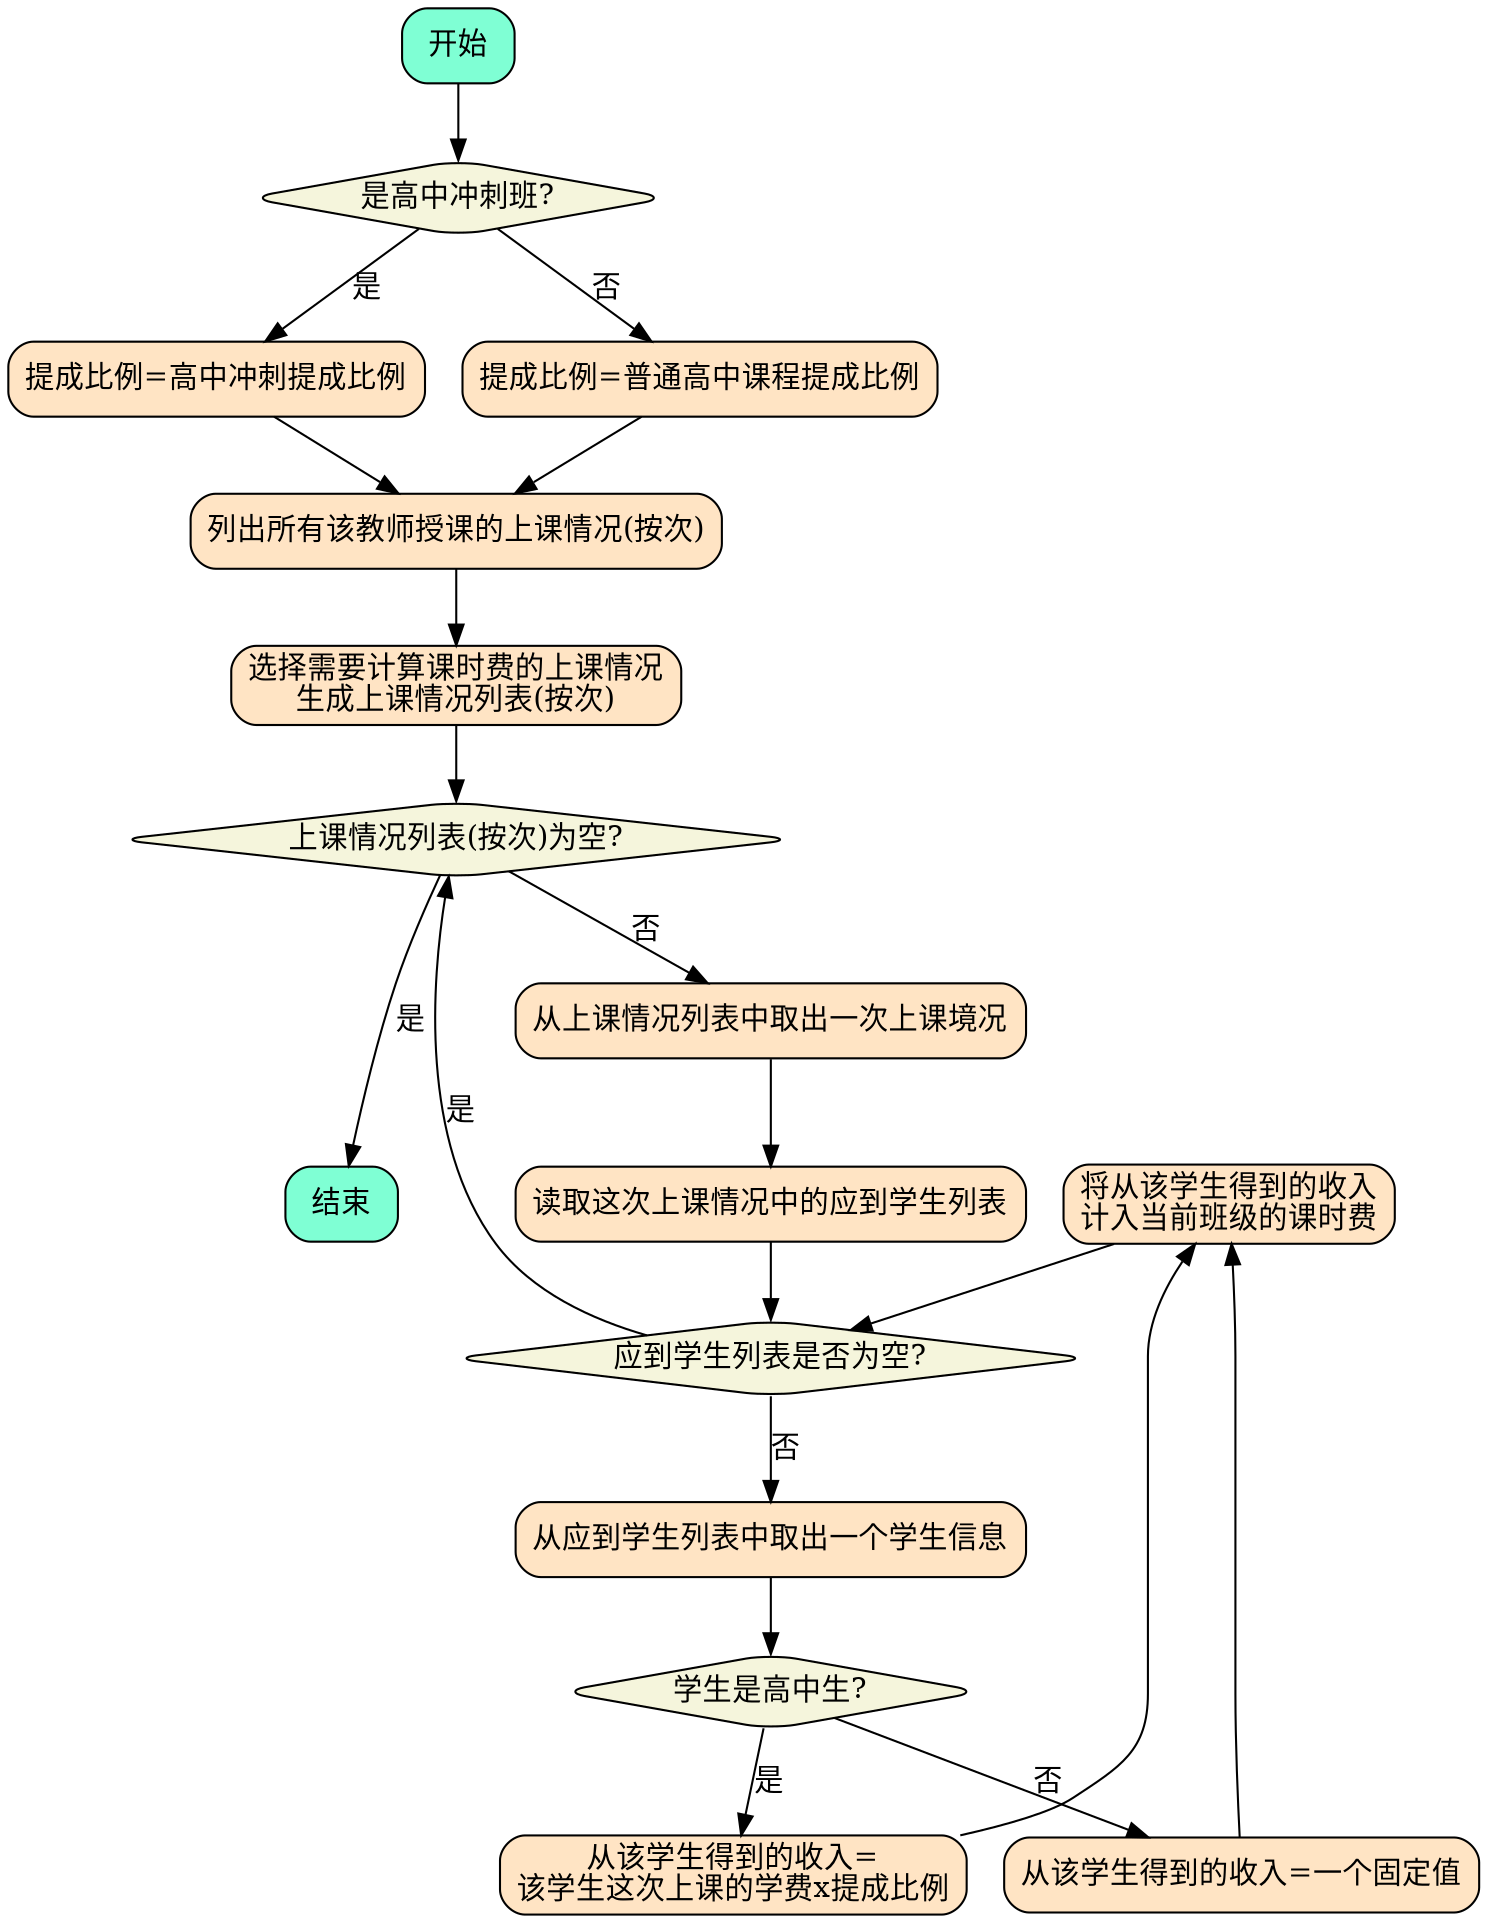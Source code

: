 digraph {
    node [shape="box", style="rounded,filled", fillcolor="aquamarine"]
        start[label="开始"];
        end[label="结束"];

    node [shape="box", style="rounded,filled", fillcolor="bisque"]
        s1_a[label="提成比例=高中冲刺提成比例"];
        s1_b[label="提成比例=普通高中课程提成比例"];
        s2[label="列出所有该教师授课的上课情况(按次)"];
        s3[label="选择需要计算课时费的上课情况\n生成上课情况列表(按次)"];
        s4[label="从上课情况列表中取出一次上课境况"];
        s5[label="读取这次上课情况中的应到学生列表"];
        s6[label="从应到学生列表中取出一个学生信息"];
        s7_a[label="从该学生得到的收入=\n该学生这次上课的学费x提成比例"];
        s7_b[label="从该学生得到的收入=一个固定值"];
        s8[label="将从该学生得到的收入\n计入当前班级的课时费"];
    
    node [shape="diamond", style="rounded,filled", fillcolor="beige"]
        c1[label="是高中冲刺班?"];
        c2[label="上课情况列表(按次)为空?"];
        c3[label="应到学生列表是否为空?"];
        c4[label="学生是高中生?"];

    start -> c1;
    c1 -> s1_a[label="是"];
    c1 -> s1_b[label="否"];
    s1_a -> s2;
    s1_b -> s2;
    s2 -> s3 -> c2;
    c2 -> s4[label="否"];
    c2 -> end[label="是"];
    s4 -> s5 -> c3;
    c3 -> s6[label="否"];
    c3 -> c2[label="是"];
    s6 -> c4;
    c4 -> s7_a[label="是"];
    c4 -> s7_b[label="否"];
    s7_a -> s8;
    s7_b -> s8;
    s8 -> c3;

    {rank=same; s8 end}
}
